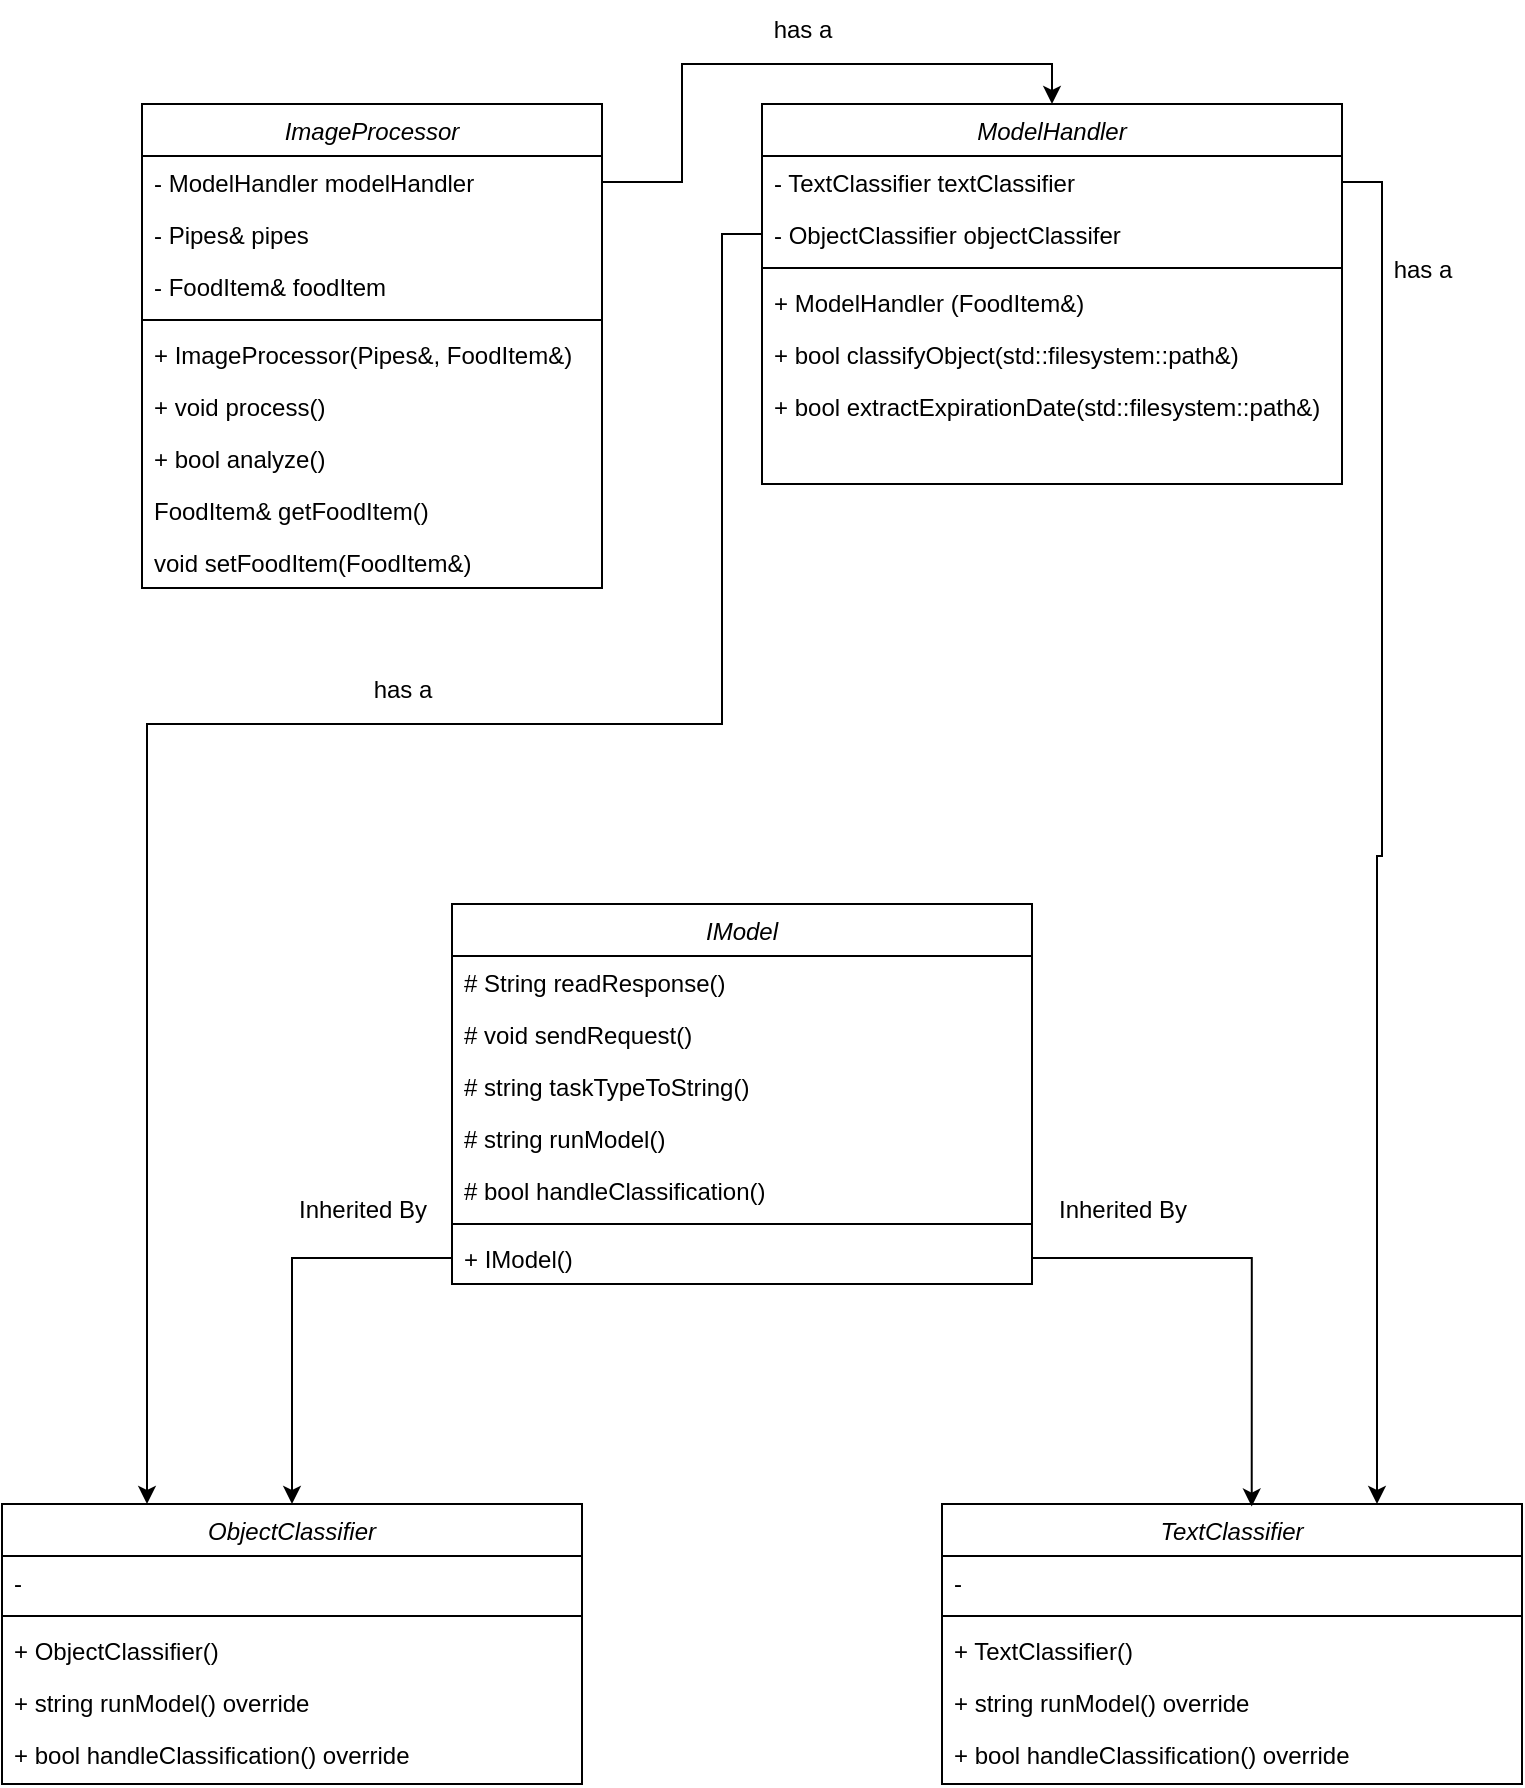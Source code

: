 <mxfile version="26.0.16">
  <diagram id="C5RBs43oDa-KdzZeNtuy" name="Page-1">
    <mxGraphModel dx="1709" dy="2005" grid="1" gridSize="10" guides="1" tooltips="1" connect="1" arrows="1" fold="1" page="1" pageScale="1" pageWidth="827" pageHeight="1169" math="0" shadow="0">
      <root>
        <mxCell id="WIyWlLk6GJQsqaUBKTNV-0" />
        <mxCell id="WIyWlLk6GJQsqaUBKTNV-1" parent="WIyWlLk6GJQsqaUBKTNV-0" />
        <mxCell id="zkfFHV4jXpPFQw0GAbJ--0" value="ImageProcessor" style="swimlane;fontStyle=2;align=center;verticalAlign=top;childLayout=stackLayout;horizontal=1;startSize=26;horizontalStack=0;resizeParent=1;resizeLast=0;collapsible=1;marginBottom=0;rounded=0;shadow=0;strokeWidth=1;" parent="WIyWlLk6GJQsqaUBKTNV-1" vertex="1">
          <mxGeometry x="120" y="30" width="230" height="242" as="geometry">
            <mxRectangle x="220" y="120" width="160" height="26" as="alternateBounds" />
          </mxGeometry>
        </mxCell>
        <mxCell id="zkfFHV4jXpPFQw0GAbJ--1" value="- ModelHandler modelHandler" style="text;align=left;verticalAlign=top;spacingLeft=4;spacingRight=4;overflow=hidden;rotatable=0;points=[[0,0.5],[1,0.5]];portConstraint=eastwest;" parent="zkfFHV4jXpPFQw0GAbJ--0" vertex="1">
          <mxGeometry y="26" width="230" height="26" as="geometry" />
        </mxCell>
        <mxCell id="zkfFHV4jXpPFQw0GAbJ--2" value="- Pipes&amp; pipes" style="text;align=left;verticalAlign=top;spacingLeft=4;spacingRight=4;overflow=hidden;rotatable=0;points=[[0,0.5],[1,0.5]];portConstraint=eastwest;rounded=0;shadow=0;html=0;" parent="zkfFHV4jXpPFQw0GAbJ--0" vertex="1">
          <mxGeometry y="52" width="230" height="26" as="geometry" />
        </mxCell>
        <mxCell id="zkfFHV4jXpPFQw0GAbJ--3" value="- FoodItem&amp; foodItem" style="text;align=left;verticalAlign=top;spacingLeft=4;spacingRight=4;overflow=hidden;rotatable=0;points=[[0,0.5],[1,0.5]];portConstraint=eastwest;rounded=0;shadow=0;html=0;" parent="zkfFHV4jXpPFQw0GAbJ--0" vertex="1">
          <mxGeometry y="78" width="230" height="26" as="geometry" />
        </mxCell>
        <mxCell id="zkfFHV4jXpPFQw0GAbJ--4" value="" style="line;html=1;strokeWidth=1;align=left;verticalAlign=middle;spacingTop=-1;spacingLeft=3;spacingRight=3;rotatable=0;labelPosition=right;points=[];portConstraint=eastwest;" parent="zkfFHV4jXpPFQw0GAbJ--0" vertex="1">
          <mxGeometry y="104" width="230" height="8" as="geometry" />
        </mxCell>
        <mxCell id="IjfdBKLUIZ9b7VgdfdgF-4" value="+ ImageProcessor(Pipes&amp;, FoodItem&amp;)" style="text;align=left;verticalAlign=top;spacingLeft=4;spacingRight=4;overflow=hidden;rotatable=0;points=[[0,0.5],[1,0.5]];portConstraint=eastwest;" parent="zkfFHV4jXpPFQw0GAbJ--0" vertex="1">
          <mxGeometry y="112" width="230" height="26" as="geometry" />
        </mxCell>
        <mxCell id="zkfFHV4jXpPFQw0GAbJ--5" value="+ void process()" style="text;align=left;verticalAlign=top;spacingLeft=4;spacingRight=4;overflow=hidden;rotatable=0;points=[[0,0.5],[1,0.5]];portConstraint=eastwest;" parent="zkfFHV4jXpPFQw0GAbJ--0" vertex="1">
          <mxGeometry y="138" width="230" height="26" as="geometry" />
        </mxCell>
        <mxCell id="IjfdBKLUIZ9b7VgdfdgF-1" value="+ bool analyze()" style="text;align=left;verticalAlign=top;spacingLeft=4;spacingRight=4;overflow=hidden;rotatable=0;points=[[0,0.5],[1,0.5]];portConstraint=eastwest;" parent="zkfFHV4jXpPFQw0GAbJ--0" vertex="1">
          <mxGeometry y="164" width="230" height="26" as="geometry" />
        </mxCell>
        <mxCell id="IjfdBKLUIZ9b7VgdfdgF-3" value="FoodItem&amp; getFoodItem()" style="text;align=left;verticalAlign=top;spacingLeft=4;spacingRight=4;overflow=hidden;rotatable=0;points=[[0,0.5],[1,0.5]];portConstraint=eastwest;" parent="zkfFHV4jXpPFQw0GAbJ--0" vertex="1">
          <mxGeometry y="190" width="230" height="26" as="geometry" />
        </mxCell>
        <mxCell id="IjfdBKLUIZ9b7VgdfdgF-2" value="void setFoodItem(FoodItem&amp;)" style="text;align=left;verticalAlign=top;spacingLeft=4;spacingRight=4;overflow=hidden;rotatable=0;points=[[0,0.5],[1,0.5]];portConstraint=eastwest;" parent="zkfFHV4jXpPFQw0GAbJ--0" vertex="1">
          <mxGeometry y="216" width="230" height="26" as="geometry" />
        </mxCell>
        <mxCell id="IjfdBKLUIZ9b7VgdfdgF-5" value="ModelHandler" style="swimlane;fontStyle=2;align=center;verticalAlign=top;childLayout=stackLayout;horizontal=1;startSize=26;horizontalStack=0;resizeParent=1;resizeLast=0;collapsible=1;marginBottom=0;rounded=0;shadow=0;strokeWidth=1;" parent="WIyWlLk6GJQsqaUBKTNV-1" vertex="1">
          <mxGeometry x="430" y="30" width="290" height="190" as="geometry">
            <mxRectangle x="220" y="120" width="160" height="26" as="alternateBounds" />
          </mxGeometry>
        </mxCell>
        <mxCell id="IjfdBKLUIZ9b7VgdfdgF-7" value="- TextClassifier textClassifier" style="text;align=left;verticalAlign=top;spacingLeft=4;spacingRight=4;overflow=hidden;rotatable=0;points=[[0,0.5],[1,0.5]];portConstraint=eastwest;rounded=0;shadow=0;html=0;" parent="IjfdBKLUIZ9b7VgdfdgF-5" vertex="1">
          <mxGeometry y="26" width="290" height="26" as="geometry" />
        </mxCell>
        <mxCell id="o1sSPJmkzinJaNMtt3Im-9" value="- ObjectClassifier objectClassifer" style="text;align=left;verticalAlign=top;spacingLeft=4;spacingRight=4;overflow=hidden;rotatable=0;points=[[0,0.5],[1,0.5]];portConstraint=eastwest;rounded=0;shadow=0;html=0;" vertex="1" parent="IjfdBKLUIZ9b7VgdfdgF-5">
          <mxGeometry y="52" width="290" height="26" as="geometry" />
        </mxCell>
        <mxCell id="IjfdBKLUIZ9b7VgdfdgF-9" value="" style="line;html=1;strokeWidth=1;align=left;verticalAlign=middle;spacingTop=-1;spacingLeft=3;spacingRight=3;rotatable=0;labelPosition=right;points=[];portConstraint=eastwest;" parent="IjfdBKLUIZ9b7VgdfdgF-5" vertex="1">
          <mxGeometry y="78" width="290" height="8" as="geometry" />
        </mxCell>
        <mxCell id="IjfdBKLUIZ9b7VgdfdgF-10" value="+ ModelHandler (FoodItem&amp;)" style="text;align=left;verticalAlign=top;spacingLeft=4;spacingRight=4;overflow=hidden;rotatable=0;points=[[0,0.5],[1,0.5]];portConstraint=eastwest;" parent="IjfdBKLUIZ9b7VgdfdgF-5" vertex="1">
          <mxGeometry y="86" width="290" height="26" as="geometry" />
        </mxCell>
        <mxCell id="IjfdBKLUIZ9b7VgdfdgF-11" value="+ bool classifyObject(std::filesystem::path&amp;)" style="text;align=left;verticalAlign=top;spacingLeft=4;spacingRight=4;overflow=hidden;rotatable=0;points=[[0,0.5],[1,0.5]];portConstraint=eastwest;" parent="IjfdBKLUIZ9b7VgdfdgF-5" vertex="1">
          <mxGeometry y="112" width="290" height="26" as="geometry" />
        </mxCell>
        <mxCell id="IjfdBKLUIZ9b7VgdfdgF-12" value="+ bool extractExpirationDate(std::filesystem::path&amp;)" style="text;align=left;verticalAlign=top;spacingLeft=4;spacingRight=4;overflow=hidden;rotatable=0;points=[[0,0.5],[1,0.5]];portConstraint=eastwest;" parent="IjfdBKLUIZ9b7VgdfdgF-5" vertex="1">
          <mxGeometry y="138" width="290" height="26" as="geometry" />
        </mxCell>
        <mxCell id="IjfdBKLUIZ9b7VgdfdgF-15" style="edgeStyle=orthogonalEdgeStyle;rounded=0;orthogonalLoop=1;jettySize=auto;html=1;entryX=0;entryY=0.5;entryDx=0;entryDy=0;" parent="WIyWlLk6GJQsqaUBKTNV-1" source="zkfFHV4jXpPFQw0GAbJ--1" target="IjfdBKLUIZ9b7VgdfdgF-6" edge="1">
          <mxGeometry relative="1" as="geometry" />
        </mxCell>
        <mxCell id="IjfdBKLUIZ9b7VgdfdgF-17" value="ObjectClassifier" style="swimlane;fontStyle=2;align=center;verticalAlign=top;childLayout=stackLayout;horizontal=1;startSize=26;horizontalStack=0;resizeParent=1;resizeLast=0;collapsible=1;marginBottom=0;rounded=0;shadow=0;strokeWidth=1;" parent="WIyWlLk6GJQsqaUBKTNV-1" vertex="1">
          <mxGeometry x="50" y="730" width="290" height="140" as="geometry">
            <mxRectangle x="220" y="120" width="160" height="26" as="alternateBounds" />
          </mxGeometry>
        </mxCell>
        <mxCell id="IjfdBKLUIZ9b7VgdfdgF-19" value="-" style="text;align=left;verticalAlign=top;spacingLeft=4;spacingRight=4;overflow=hidden;rotatable=0;points=[[0,0.5],[1,0.5]];portConstraint=eastwest;rounded=0;shadow=0;html=0;" parent="IjfdBKLUIZ9b7VgdfdgF-17" vertex="1">
          <mxGeometry y="26" width="290" height="26" as="geometry" />
        </mxCell>
        <mxCell id="IjfdBKLUIZ9b7VgdfdgF-20" value="" style="line;html=1;strokeWidth=1;align=left;verticalAlign=middle;spacingTop=-1;spacingLeft=3;spacingRight=3;rotatable=0;labelPosition=right;points=[];portConstraint=eastwest;" parent="IjfdBKLUIZ9b7VgdfdgF-17" vertex="1">
          <mxGeometry y="52" width="290" height="8" as="geometry" />
        </mxCell>
        <mxCell id="IjfdBKLUIZ9b7VgdfdgF-21" value="+ ObjectClassifier()" style="text;align=left;verticalAlign=top;spacingLeft=4;spacingRight=4;overflow=hidden;rotatable=0;points=[[0,0.5],[1,0.5]];portConstraint=eastwest;" parent="IjfdBKLUIZ9b7VgdfdgF-17" vertex="1">
          <mxGeometry y="60" width="290" height="26" as="geometry" />
        </mxCell>
        <mxCell id="IjfdBKLUIZ9b7VgdfdgF-22" value="+ string runModel() override" style="text;align=left;verticalAlign=top;spacingLeft=4;spacingRight=4;overflow=hidden;rotatable=0;points=[[0,0.5],[1,0.5]];portConstraint=eastwest;" parent="IjfdBKLUIZ9b7VgdfdgF-17" vertex="1">
          <mxGeometry y="86" width="290" height="26" as="geometry" />
        </mxCell>
        <mxCell id="IjfdBKLUIZ9b7VgdfdgF-23" value="+ bool handleClassification() override" style="text;align=left;verticalAlign=top;spacingLeft=4;spacingRight=4;overflow=hidden;rotatable=0;points=[[0,0.5],[1,0.5]];portConstraint=eastwest;" parent="IjfdBKLUIZ9b7VgdfdgF-17" vertex="1">
          <mxGeometry y="112" width="290" height="26" as="geometry" />
        </mxCell>
        <mxCell id="IjfdBKLUIZ9b7VgdfdgF-24" value="TextClassifier" style="swimlane;fontStyle=2;align=center;verticalAlign=top;childLayout=stackLayout;horizontal=1;startSize=26;horizontalStack=0;resizeParent=1;resizeLast=0;collapsible=1;marginBottom=0;rounded=0;shadow=0;strokeWidth=1;" parent="WIyWlLk6GJQsqaUBKTNV-1" vertex="1">
          <mxGeometry x="520" y="730" width="290" height="140" as="geometry">
            <mxRectangle x="220" y="120" width="160" height="26" as="alternateBounds" />
          </mxGeometry>
        </mxCell>
        <mxCell id="IjfdBKLUIZ9b7VgdfdgF-25" value="-" style="text;align=left;verticalAlign=top;spacingLeft=4;spacingRight=4;overflow=hidden;rotatable=0;points=[[0,0.5],[1,0.5]];portConstraint=eastwest;" parent="IjfdBKLUIZ9b7VgdfdgF-24" vertex="1">
          <mxGeometry y="26" width="290" height="26" as="geometry" />
        </mxCell>
        <mxCell id="IjfdBKLUIZ9b7VgdfdgF-27" value="" style="line;html=1;strokeWidth=1;align=left;verticalAlign=middle;spacingTop=-1;spacingLeft=3;spacingRight=3;rotatable=0;labelPosition=right;points=[];portConstraint=eastwest;" parent="IjfdBKLUIZ9b7VgdfdgF-24" vertex="1">
          <mxGeometry y="52" width="290" height="8" as="geometry" />
        </mxCell>
        <mxCell id="IjfdBKLUIZ9b7VgdfdgF-28" value="+ TextClassifier()" style="text;align=left;verticalAlign=top;spacingLeft=4;spacingRight=4;overflow=hidden;rotatable=0;points=[[0,0.5],[1,0.5]];portConstraint=eastwest;" parent="IjfdBKLUIZ9b7VgdfdgF-24" vertex="1">
          <mxGeometry y="60" width="290" height="26" as="geometry" />
        </mxCell>
        <mxCell id="IjfdBKLUIZ9b7VgdfdgF-29" value="+ string runModel() override" style="text;align=left;verticalAlign=top;spacingLeft=4;spacingRight=4;overflow=hidden;rotatable=0;points=[[0,0.5],[1,0.5]];portConstraint=eastwest;" parent="IjfdBKLUIZ9b7VgdfdgF-24" vertex="1">
          <mxGeometry y="86" width="290" height="26" as="geometry" />
        </mxCell>
        <mxCell id="IjfdBKLUIZ9b7VgdfdgF-30" value="+ bool handleClassification() override" style="text;align=left;verticalAlign=top;spacingLeft=4;spacingRight=4;overflow=hidden;rotatable=0;points=[[0,0.5],[1,0.5]];portConstraint=eastwest;" parent="IjfdBKLUIZ9b7VgdfdgF-24" vertex="1">
          <mxGeometry y="112" width="290" height="26" as="geometry" />
        </mxCell>
        <mxCell id="IjfdBKLUIZ9b7VgdfdgF-31" value="IModel" style="swimlane;fontStyle=2;align=center;verticalAlign=top;childLayout=stackLayout;horizontal=1;startSize=26;horizontalStack=0;resizeParent=1;resizeLast=0;collapsible=1;marginBottom=0;rounded=0;shadow=0;strokeWidth=1;" parent="WIyWlLk6GJQsqaUBKTNV-1" vertex="1">
          <mxGeometry x="275" y="430" width="290" height="190" as="geometry">
            <mxRectangle x="220" y="120" width="160" height="26" as="alternateBounds" />
          </mxGeometry>
        </mxCell>
        <mxCell id="IjfdBKLUIZ9b7VgdfdgF-32" value="# String readResponse()" style="text;align=left;verticalAlign=top;spacingLeft=4;spacingRight=4;overflow=hidden;rotatable=0;points=[[0,0.5],[1,0.5]];portConstraint=eastwest;" parent="IjfdBKLUIZ9b7VgdfdgF-31" vertex="1">
          <mxGeometry y="26" width="290" height="26" as="geometry" />
        </mxCell>
        <mxCell id="o1sSPJmkzinJaNMtt3Im-2" value="# void sendRequest()" style="text;align=left;verticalAlign=top;spacingLeft=4;spacingRight=4;overflow=hidden;rotatable=0;points=[[0,0.5],[1,0.5]];portConstraint=eastwest;" vertex="1" parent="IjfdBKLUIZ9b7VgdfdgF-31">
          <mxGeometry y="52" width="290" height="26" as="geometry" />
        </mxCell>
        <mxCell id="o1sSPJmkzinJaNMtt3Im-1" value="# string taskTypeToString()" style="text;align=left;verticalAlign=top;spacingLeft=4;spacingRight=4;overflow=hidden;rotatable=0;points=[[0,0.5],[1,0.5]];portConstraint=eastwest;" vertex="1" parent="IjfdBKLUIZ9b7VgdfdgF-31">
          <mxGeometry y="78" width="290" height="26" as="geometry" />
        </mxCell>
        <mxCell id="o1sSPJmkzinJaNMtt3Im-0" value="# string runModel()" style="text;align=left;verticalAlign=top;spacingLeft=4;spacingRight=4;overflow=hidden;rotatable=0;points=[[0,0.5],[1,0.5]];portConstraint=eastwest;" vertex="1" parent="IjfdBKLUIZ9b7VgdfdgF-31">
          <mxGeometry y="104" width="290" height="26" as="geometry" />
        </mxCell>
        <mxCell id="IjfdBKLUIZ9b7VgdfdgF-33" value="# bool handleClassification()" style="text;align=left;verticalAlign=top;spacingLeft=4;spacingRight=4;overflow=hidden;rotatable=0;points=[[0,0.5],[1,0.5]];portConstraint=eastwest;rounded=0;shadow=0;html=0;" parent="IjfdBKLUIZ9b7VgdfdgF-31" vertex="1">
          <mxGeometry y="130" width="290" height="26" as="geometry" />
        </mxCell>
        <mxCell id="IjfdBKLUIZ9b7VgdfdgF-34" value="" style="line;html=1;strokeWidth=1;align=left;verticalAlign=middle;spacingTop=-1;spacingLeft=3;spacingRight=3;rotatable=0;labelPosition=right;points=[];portConstraint=eastwest;" parent="IjfdBKLUIZ9b7VgdfdgF-31" vertex="1">
          <mxGeometry y="156" width="290" height="8" as="geometry" />
        </mxCell>
        <mxCell id="IjfdBKLUIZ9b7VgdfdgF-35" value="+ IModel()" style="text;align=left;verticalAlign=top;spacingLeft=4;spacingRight=4;overflow=hidden;rotatable=0;points=[[0,0.5],[1,0.5]];portConstraint=eastwest;" parent="IjfdBKLUIZ9b7VgdfdgF-31" vertex="1">
          <mxGeometry y="164" width="290" height="26" as="geometry" />
        </mxCell>
        <mxCell id="o1sSPJmkzinJaNMtt3Im-4" style="edgeStyle=orthogonalEdgeStyle;rounded=0;orthogonalLoop=1;jettySize=auto;html=1;entryX=0.5;entryY=0;entryDx=0;entryDy=0;" edge="1" parent="WIyWlLk6GJQsqaUBKTNV-1" source="IjfdBKLUIZ9b7VgdfdgF-35" target="IjfdBKLUIZ9b7VgdfdgF-17">
          <mxGeometry relative="1" as="geometry" />
        </mxCell>
        <mxCell id="o1sSPJmkzinJaNMtt3Im-5" style="edgeStyle=orthogonalEdgeStyle;rounded=0;orthogonalLoop=1;jettySize=auto;html=1;entryX=0.534;entryY=0.009;entryDx=0;entryDy=0;entryPerimeter=0;" edge="1" parent="WIyWlLk6GJQsqaUBKTNV-1" source="IjfdBKLUIZ9b7VgdfdgF-35" target="IjfdBKLUIZ9b7VgdfdgF-24">
          <mxGeometry relative="1" as="geometry" />
        </mxCell>
        <mxCell id="o1sSPJmkzinJaNMtt3Im-6" value="Inherited By" style="text;html=1;align=center;verticalAlign=middle;resizable=0;points=[];autosize=1;strokeColor=none;fillColor=none;" vertex="1" parent="WIyWlLk6GJQsqaUBKTNV-1">
          <mxGeometry x="565" y="568" width="90" height="30" as="geometry" />
        </mxCell>
        <mxCell id="o1sSPJmkzinJaNMtt3Im-7" value="Inherited By" style="text;html=1;align=center;verticalAlign=middle;resizable=0;points=[];autosize=1;strokeColor=none;fillColor=none;" vertex="1" parent="WIyWlLk6GJQsqaUBKTNV-1">
          <mxGeometry x="185" y="568" width="90" height="30" as="geometry" />
        </mxCell>
        <mxCell id="o1sSPJmkzinJaNMtt3Im-11" style="edgeStyle=orthogonalEdgeStyle;rounded=0;orthogonalLoop=1;jettySize=auto;html=1;entryX=0.25;entryY=0;entryDx=0;entryDy=0;" edge="1" parent="WIyWlLk6GJQsqaUBKTNV-1" source="o1sSPJmkzinJaNMtt3Im-9" target="IjfdBKLUIZ9b7VgdfdgF-17">
          <mxGeometry relative="1" as="geometry">
            <mxPoint x="370" y="400" as="targetPoint" />
            <Array as="points">
              <mxPoint x="410" y="95" />
              <mxPoint x="410" y="340" />
              <mxPoint x="123" y="340" />
            </Array>
          </mxGeometry>
        </mxCell>
        <mxCell id="o1sSPJmkzinJaNMtt3Im-13" style="edgeStyle=orthogonalEdgeStyle;rounded=0;orthogonalLoop=1;jettySize=auto;html=1;entryX=0.5;entryY=0;entryDx=0;entryDy=0;" edge="1" parent="WIyWlLk6GJQsqaUBKTNV-1" source="zkfFHV4jXpPFQw0GAbJ--1" target="IjfdBKLUIZ9b7VgdfdgF-5">
          <mxGeometry relative="1" as="geometry" />
        </mxCell>
        <mxCell id="o1sSPJmkzinJaNMtt3Im-14" value="has a" style="text;html=1;align=center;verticalAlign=middle;resizable=0;points=[];autosize=1;strokeColor=none;fillColor=none;" vertex="1" parent="WIyWlLk6GJQsqaUBKTNV-1">
          <mxGeometry x="425" y="-22" width="50" height="30" as="geometry" />
        </mxCell>
        <mxCell id="o1sSPJmkzinJaNMtt3Im-15" value="has a" style="text;html=1;align=center;verticalAlign=middle;resizable=0;points=[];autosize=1;strokeColor=none;fillColor=none;" vertex="1" parent="WIyWlLk6GJQsqaUBKTNV-1">
          <mxGeometry x="225" y="308" width="50" height="30" as="geometry" />
        </mxCell>
        <mxCell id="o1sSPJmkzinJaNMtt3Im-16" style="edgeStyle=orthogonalEdgeStyle;rounded=0;orthogonalLoop=1;jettySize=auto;html=1;entryX=0.75;entryY=0;entryDx=0;entryDy=0;" edge="1" parent="WIyWlLk6GJQsqaUBKTNV-1" source="IjfdBKLUIZ9b7VgdfdgF-7" target="IjfdBKLUIZ9b7VgdfdgF-24">
          <mxGeometry relative="1" as="geometry" />
        </mxCell>
        <mxCell id="o1sSPJmkzinJaNMtt3Im-17" value="has a" style="text;html=1;align=center;verticalAlign=middle;resizable=0;points=[];autosize=1;strokeColor=none;fillColor=none;" vertex="1" parent="WIyWlLk6GJQsqaUBKTNV-1">
          <mxGeometry x="735" y="98" width="50" height="30" as="geometry" />
        </mxCell>
      </root>
    </mxGraphModel>
  </diagram>
</mxfile>
